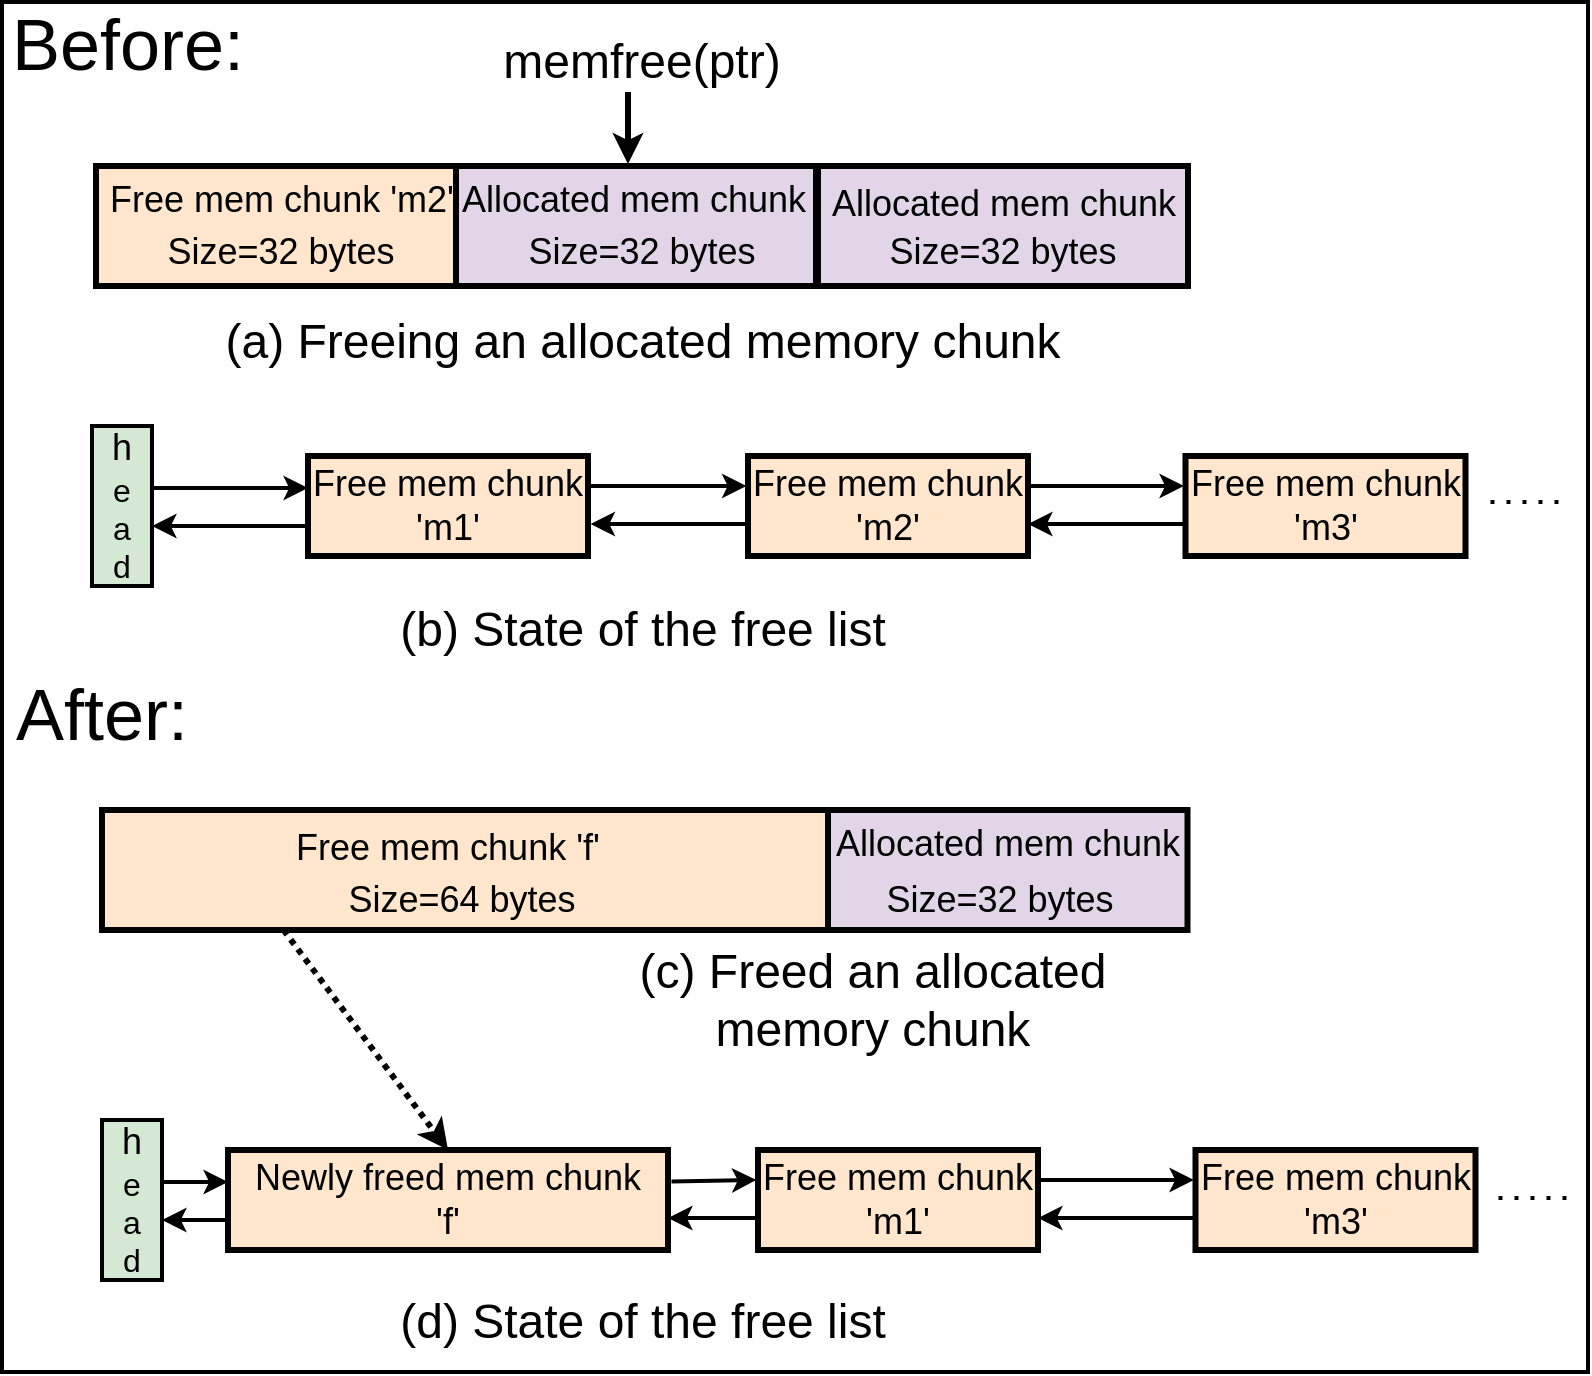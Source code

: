 <mxfile version="21.6.8" type="device">
  <diagram name="Page-1" id="aGrNsAUD6rLRG3-fpc4p">
    <mxGraphModel dx="1367" dy="795" grid="1" gridSize="10" guides="1" tooltips="1" connect="1" arrows="1" fold="1" page="1" pageScale="1" pageWidth="850" pageHeight="1100" math="0" shadow="0">
      <root>
        <mxCell id="0" />
        <mxCell id="1" parent="0" />
        <mxCell id="BCES9_YM25XMKJDbY9a6-1" value="" style="rounded=0;whiteSpace=wrap;html=1;fillColor=none;strokeWidth=2;" parent="1" vertex="1">
          <mxGeometry x="7" y="35" width="793" height="685" as="geometry" />
        </mxCell>
        <mxCell id="Dw3qF6tHwgRVVZFkppPR-285" value="&lt;font style=&quot;font-size: 36px;&quot;&gt;Before:&lt;/font&gt;" style="text;html=1;strokeColor=none;fillColor=none;align=center;verticalAlign=middle;whiteSpace=wrap;rounded=0;" parent="1" vertex="1">
          <mxGeometry x="40" y="41" width="60" height="30" as="geometry" />
        </mxCell>
        <mxCell id="Dw3qF6tHwgRVVZFkppPR-287" value="&lt;font style=&quot;font-size: 36px;&quot;&gt;After:&lt;/font&gt;" style="text;html=1;strokeColor=none;fillColor=none;align=center;verticalAlign=middle;whiteSpace=wrap;rounded=0;" parent="1" vertex="1">
          <mxGeometry x="27" y="375.5" width="60" height="30" as="geometry" />
        </mxCell>
        <mxCell id="Dw3qF6tHwgRVVZFkppPR-300" value="" style="rounded=0;whiteSpace=wrap;html=1;strokeWidth=3;fillColor=#e1d5e7;strokeColor=default;" parent="1" vertex="1">
          <mxGeometry x="419.75" y="439" width="180" height="60" as="geometry" />
        </mxCell>
        <mxCell id="Dw3qF6tHwgRVVZFkppPR-318" value="" style="rounded=0;whiteSpace=wrap;html=1;strokeWidth=3;fillColor=#ffe6cc;strokeColor=default;" parent="1" vertex="1">
          <mxGeometry x="57" y="439" width="363" height="60" as="geometry" />
        </mxCell>
        <mxCell id="Dw3qF6tHwgRVVZFkppPR-319" value="&lt;font style=&quot;font-size: 18px;&quot;&gt;Size=64 bytes&lt;br&gt;&lt;/font&gt;" style="text;html=1;strokeColor=none;fillColor=none;align=center;verticalAlign=middle;whiteSpace=wrap;rounded=0;" parent="1" vertex="1">
          <mxGeometry x="175.25" y="469" width="124" height="30" as="geometry" />
        </mxCell>
        <mxCell id="Dw3qF6tHwgRVVZFkppPR-320" value="&lt;font style=&quot;font-size: 18px;&quot;&gt;Free mem chunk&lt;/font&gt;&lt;font style=&quot;font-size: 18px;&quot;&gt; &#39;f&#39;&lt;/font&gt;" style="text;html=1;strokeColor=none;fillColor=none;align=center;verticalAlign=middle;whiteSpace=wrap;rounded=0;" parent="1" vertex="1">
          <mxGeometry x="125.25" y="445" width="209.5" height="26" as="geometry" />
        </mxCell>
        <mxCell id="Dw3qF6tHwgRVVZFkppPR-330" value="" style="rounded=0;whiteSpace=wrap;html=1;strokeWidth=3;fillColor=#ffe6cc;strokeColor=default;" parent="1" vertex="1">
          <mxGeometry x="54" y="117" width="180" height="60" as="geometry" />
        </mxCell>
        <mxCell id="Dw3qF6tHwgRVVZFkppPR-332" value="&lt;font style=&quot;font-size: 18px;&quot;&gt;&lt;font style=&quot;font-size: 18px;&quot;&gt;Size=32 bytes&lt;br&gt;&lt;/font&gt;&lt;/font&gt;" style="text;html=1;strokeColor=none;fillColor=none;align=center;verticalAlign=middle;whiteSpace=wrap;rounded=0;" parent="1" vertex="1">
          <mxGeometry x="77.25" y="145" width="139" height="30" as="geometry" />
        </mxCell>
        <mxCell id="Dw3qF6tHwgRVVZFkppPR-344" value="" style="rounded=0;whiteSpace=wrap;html=1;strokeWidth=3;fillColor=#e1d5e7;" parent="1" vertex="1">
          <mxGeometry x="234" y="117" width="180" height="60" as="geometry" />
        </mxCell>
        <mxCell id="Dw3qF6tHwgRVVZFkppPR-346" value="&lt;font style=&quot;font-size: 18px;&quot;&gt;Allocated mem chunk&lt;/font&gt;" style="text;html=1;strokeColor=none;fillColor=none;align=center;verticalAlign=middle;whiteSpace=wrap;rounded=0;" parent="1" vertex="1">
          <mxGeometry x="217.5" y="121" width="209.5" height="26" as="geometry" />
        </mxCell>
        <mxCell id="Dw3qF6tHwgRVVZFkppPR-347" value="" style="rounded=0;whiteSpace=wrap;html=1;strokeWidth=3;fillColor=#e1d5e7;strokeColor=default;" parent="1" vertex="1">
          <mxGeometry x="415" y="117" width="185" height="60" as="geometry" />
        </mxCell>
        <mxCell id="Dw3qF6tHwgRVVZFkppPR-350" value="&lt;font style=&quot;font-size: 18px;&quot;&gt;Free mem chunk &#39;m2&#39;&lt;br&gt;&lt;/font&gt;" style="text;html=1;strokeColor=none;fillColor=none;align=center;verticalAlign=middle;whiteSpace=wrap;rounded=0;" parent="1" vertex="1">
          <mxGeometry x="42" y="121" width="209.5" height="26" as="geometry" />
        </mxCell>
        <mxCell id="Dw3qF6tHwgRVVZFkppPR-353" value="&lt;font style=&quot;font-size: 24px;&quot;&gt;memfree(ptr)&lt;/font&gt;" style="text;html=1;strokeColor=none;fillColor=none;align=center;verticalAlign=middle;whiteSpace=wrap;rounded=0;" parent="1" vertex="1">
          <mxGeometry x="297" y="50" width="60" height="30" as="geometry" />
        </mxCell>
        <mxCell id="Dw3qF6tHwgRVVZFkppPR-354" value="" style="endArrow=classic;html=1;rounded=0;strokeWidth=3;" parent="1" edge="1">
          <mxGeometry width="50" height="50" relative="1" as="geometry">
            <mxPoint x="320" y="80" as="sourcePoint" />
            <mxPoint x="320" y="116" as="targetPoint" />
          </mxGeometry>
        </mxCell>
        <mxCell id="OtuHEoPXtZiCcEz_uXgd-1" value="&lt;div&gt;&lt;font style=&quot;font-size: 18px;&quot;&gt;h&lt;/font&gt;&lt;/div&gt;&lt;div&gt;&lt;font size=&quot;3&quot;&gt;e&lt;/font&gt;&lt;/div&gt;&lt;div&gt;&lt;font size=&quot;3&quot;&gt;a&lt;/font&gt;&lt;/div&gt;&lt;div&gt;&lt;font size=&quot;3&quot;&gt;d&lt;br&gt;&lt;/font&gt;&lt;/div&gt;" style="rounded=0;whiteSpace=wrap;html=1;strokeWidth=2;fillColor=#d5e8d4;strokeColor=default;" parent="1" vertex="1">
          <mxGeometry x="52" y="247" width="30" height="80" as="geometry" />
        </mxCell>
        <mxCell id="OtuHEoPXtZiCcEz_uXgd-2" value="" style="endArrow=classic;html=1;rounded=0;exitX=1;exitY=0.5;exitDx=0;exitDy=0;strokeWidth=2;" parent="1" edge="1">
          <mxGeometry width="50" height="50" relative="1" as="geometry">
            <mxPoint x="82" y="278" as="sourcePoint" />
            <mxPoint x="160" y="278" as="targetPoint" />
          </mxGeometry>
        </mxCell>
        <mxCell id="OtuHEoPXtZiCcEz_uXgd-3" value="&lt;div&gt;&lt;font style=&quot;font-size: 18px;&quot;&gt;Free mem chunk &lt;br&gt;&lt;/font&gt;&lt;/div&gt;&lt;div&gt;&lt;font style=&quot;font-size: 18px;&quot;&gt;&#39;m1&#39;&lt;/font&gt;&lt;/div&gt;" style="rounded=0;whiteSpace=wrap;html=1;strokeWidth=3;fillColor=#ffe6cc;strokeColor=default;" parent="1" vertex="1">
          <mxGeometry x="160" y="262" width="140" height="50" as="geometry" />
        </mxCell>
        <mxCell id="OtuHEoPXtZiCcEz_uXgd-5" value="" style="endArrow=classic;html=1;rounded=0;exitX=1;exitY=0.5;exitDx=0;exitDy=0;strokeWidth=2;" parent="1" edge="1">
          <mxGeometry width="50" height="50" relative="1" as="geometry">
            <mxPoint x="160" y="297" as="sourcePoint" />
            <mxPoint x="82" y="297" as="targetPoint" />
          </mxGeometry>
        </mxCell>
        <mxCell id="OtuHEoPXtZiCcEz_uXgd-6" value="" style="endArrow=classic;html=1;rounded=0;exitX=1;exitY=0.5;exitDx=0;exitDy=0;strokeWidth=2;" parent="1" edge="1">
          <mxGeometry width="50" height="50" relative="1" as="geometry">
            <mxPoint x="301.25" y="277" as="sourcePoint" />
            <mxPoint x="379.25" y="277" as="targetPoint" />
          </mxGeometry>
        </mxCell>
        <mxCell id="OtuHEoPXtZiCcEz_uXgd-7" value="" style="endArrow=classic;html=1;rounded=0;exitX=1;exitY=0.5;exitDx=0;exitDy=0;strokeWidth=2;" parent="1" edge="1">
          <mxGeometry width="50" height="50" relative="1" as="geometry">
            <mxPoint x="379.25" y="296" as="sourcePoint" />
            <mxPoint x="301.25" y="296" as="targetPoint" />
          </mxGeometry>
        </mxCell>
        <mxCell id="OtuHEoPXtZiCcEz_uXgd-8" value="" style="endArrow=none;dashed=1;html=1;dashPattern=1 3;strokeWidth=2;rounded=0;" parent="1" edge="1">
          <mxGeometry width="50" height="50" relative="1" as="geometry">
            <mxPoint x="755.25" y="633" as="sourcePoint" />
            <mxPoint x="795" y="633" as="targetPoint" />
          </mxGeometry>
        </mxCell>
        <mxCell id="OtuHEoPXtZiCcEz_uXgd-9" value="&lt;font style=&quot;font-size: 24px;&quot;&gt;(a) Freeing an allocated memory chunk&lt;/font&gt;" style="text;html=1;strokeColor=none;fillColor=none;align=center;verticalAlign=middle;whiteSpace=wrap;rounded=0;" parent="1" vertex="1">
          <mxGeometry x="101.5" y="190" width="451" height="30" as="geometry" />
        </mxCell>
        <mxCell id="OtuHEoPXtZiCcEz_uXgd-11" value="&lt;font style=&quot;font-size: 18px;&quot;&gt;&lt;font style=&quot;font-size: 18px;&quot;&gt;Size=32 bytes&lt;br&gt;&lt;/font&gt;&lt;/font&gt;" style="text;html=1;strokeColor=none;fillColor=none;align=center;verticalAlign=middle;whiteSpace=wrap;rounded=0;" parent="1" vertex="1">
          <mxGeometry x="242" y="145" width="170" height="30" as="geometry" />
        </mxCell>
        <mxCell id="OtuHEoPXtZiCcEz_uXgd-12" value="&lt;font style=&quot;font-size: 18px;&quot;&gt;&lt;font style=&quot;font-size: 18px;&quot;&gt;Size=32 bytes&lt;br&gt;&lt;/font&gt;&lt;/font&gt;" style="text;html=1;strokeColor=none;fillColor=none;align=center;verticalAlign=middle;whiteSpace=wrap;rounded=0;" parent="1" vertex="1">
          <mxGeometry x="435" y="145" width="145" height="30" as="geometry" />
        </mxCell>
        <mxCell id="OtuHEoPXtZiCcEz_uXgd-13" value="&lt;div&gt;&lt;font style=&quot;font-size: 18px;&quot;&gt;h&lt;/font&gt;&lt;/div&gt;&lt;div&gt;&lt;font size=&quot;3&quot;&gt;e&lt;/font&gt;&lt;/div&gt;&lt;div&gt;&lt;font size=&quot;3&quot;&gt;a&lt;/font&gt;&lt;/div&gt;&lt;div&gt;&lt;font size=&quot;3&quot;&gt;d&lt;br&gt;&lt;/font&gt;&lt;/div&gt;" style="rounded=0;whiteSpace=wrap;html=1;strokeWidth=2;fillColor=#d5e8d4;strokeColor=default;" parent="1" vertex="1">
          <mxGeometry x="57" y="594" width="30" height="80" as="geometry" />
        </mxCell>
        <mxCell id="OtuHEoPXtZiCcEz_uXgd-14" value="" style="endArrow=classic;html=1;rounded=0;exitX=1;exitY=0.5;exitDx=0;exitDy=0;strokeWidth=2;" parent="1" edge="1">
          <mxGeometry width="50" height="50" relative="1" as="geometry">
            <mxPoint x="87" y="625" as="sourcePoint" />
            <mxPoint x="120" y="625" as="targetPoint" />
          </mxGeometry>
        </mxCell>
        <mxCell id="OtuHEoPXtZiCcEz_uXgd-17" value="" style="endArrow=classic;html=1;rounded=0;strokeWidth=2;" parent="1" edge="1">
          <mxGeometry width="50" height="50" relative="1" as="geometry">
            <mxPoint x="120" y="644" as="sourcePoint" />
            <mxPoint x="87" y="644" as="targetPoint" />
          </mxGeometry>
        </mxCell>
        <mxCell id="OtuHEoPXtZiCcEz_uXgd-21" value="&lt;div&gt;&lt;font style=&quot;font-size: 18px;&quot;&gt;Free mem chunk &lt;br&gt;&lt;/font&gt;&lt;/div&gt;&lt;div&gt;&lt;font style=&quot;font-size: 18px;&quot;&gt;&#39;m2&#39;&lt;/font&gt;&lt;/div&gt;" style="rounded=0;whiteSpace=wrap;html=1;strokeWidth=3;fillColor=#ffe6cc;strokeColor=default;" parent="1" vertex="1">
          <mxGeometry x="380" y="262" width="140" height="50" as="geometry" />
        </mxCell>
        <mxCell id="OtuHEoPXtZiCcEz_uXgd-22" value="&lt;div&gt;&lt;font style=&quot;font-size: 18px;&quot;&gt;Newly freed mem chunk &lt;br&gt;&lt;/font&gt;&lt;/div&gt;&lt;font style=&quot;font-size: 18px;&quot;&gt;&#39;f&#39;&lt;/font&gt;" style="rounded=0;whiteSpace=wrap;html=1;strokeWidth=3;fillColor=#ffe6cc;strokeColor=default;" parent="1" vertex="1">
          <mxGeometry x="120" y="609" width="220" height="50" as="geometry" />
        </mxCell>
        <mxCell id="OtuHEoPXtZiCcEz_uXgd-23" value="" style="endArrow=classic;html=1;rounded=0;strokeWidth=2;exitX=1.008;exitY=0.316;exitDx=0;exitDy=0;exitPerimeter=0;" parent="1" source="OtuHEoPXtZiCcEz_uXgd-22" edge="1">
          <mxGeometry width="50" height="50" relative="1" as="geometry">
            <mxPoint x="350" y="624" as="sourcePoint" />
            <mxPoint x="384.25" y="624" as="targetPoint" />
          </mxGeometry>
        </mxCell>
        <mxCell id="OtuHEoPXtZiCcEz_uXgd-24" value="" style="endArrow=classic;html=1;rounded=0;exitX=1;exitY=0.5;exitDx=0;exitDy=0;strokeWidth=2;" parent="1" edge="1">
          <mxGeometry width="50" height="50" relative="1" as="geometry">
            <mxPoint x="384.25" y="643" as="sourcePoint" />
            <mxPoint x="340" y="643" as="targetPoint" />
          </mxGeometry>
        </mxCell>
        <mxCell id="OtuHEoPXtZiCcEz_uXgd-26" value="&lt;div&gt;&lt;font style=&quot;font-size: 18px;&quot;&gt;Free mem chunk &lt;br&gt;&lt;/font&gt;&lt;/div&gt;&lt;div&gt;&lt;font style=&quot;font-size: 18px;&quot;&gt;&#39;m1&#39;&lt;/font&gt;&lt;/div&gt;" style="rounded=0;whiteSpace=wrap;html=1;strokeWidth=3;fillColor=#ffe6cc;strokeColor=default;" parent="1" vertex="1">
          <mxGeometry x="385" y="609" width="140" height="50" as="geometry" />
        </mxCell>
        <mxCell id="OtuHEoPXtZiCcEz_uXgd-27" value="" style="endArrow=classic;html=1;rounded=0;exitX=1;exitY=0.5;exitDx=0;exitDy=0;strokeWidth=2;" parent="1" edge="1">
          <mxGeometry width="50" height="50" relative="1" as="geometry">
            <mxPoint x="525" y="624" as="sourcePoint" />
            <mxPoint x="603" y="624" as="targetPoint" />
          </mxGeometry>
        </mxCell>
        <mxCell id="OtuHEoPXtZiCcEz_uXgd-28" value="" style="endArrow=classic;html=1;rounded=0;exitX=1;exitY=0.5;exitDx=0;exitDy=0;strokeWidth=2;" parent="1" edge="1">
          <mxGeometry width="50" height="50" relative="1" as="geometry">
            <mxPoint x="603" y="643" as="sourcePoint" />
            <mxPoint x="525" y="643" as="targetPoint" />
          </mxGeometry>
        </mxCell>
        <mxCell id="OtuHEoPXtZiCcEz_uXgd-29" value="&lt;div&gt;&lt;font style=&quot;font-size: 18px;&quot;&gt;Free mem chunk &lt;br&gt;&lt;/font&gt;&lt;/div&gt;&lt;div&gt;&lt;font style=&quot;font-size: 18px;&quot;&gt;&#39;m3&#39;&lt;/font&gt;&lt;/div&gt;" style="rounded=0;whiteSpace=wrap;html=1;strokeWidth=3;fillColor=#ffe6cc;strokeColor=default;" parent="1" vertex="1">
          <mxGeometry x="603.75" y="609" width="140" height="50" as="geometry" />
        </mxCell>
        <mxCell id="OtuHEoPXtZiCcEz_uXgd-32" value="" style="endArrow=classic;html=1;rounded=0;strokeWidth=3;entryX=0.5;entryY=0;entryDx=0;entryDy=0;exitX=0.25;exitY=1;exitDx=0;exitDy=0;dashed=1;dashPattern=1 1;" parent="1" source="Dw3qF6tHwgRVVZFkppPR-318" target="OtuHEoPXtZiCcEz_uXgd-22" edge="1">
          <mxGeometry width="50" height="50" relative="1" as="geometry">
            <mxPoint x="320" y="509" as="sourcePoint" />
            <mxPoint x="240" y="579" as="targetPoint" />
          </mxGeometry>
        </mxCell>
        <mxCell id="OtuHEoPXtZiCcEz_uXgd-37" value="&lt;font style=&quot;font-size: 24px;&quot;&gt;(b) State of the free list&lt;/font&gt;" style="text;html=1;strokeColor=none;fillColor=none;align=center;verticalAlign=middle;whiteSpace=wrap;rounded=0;" parent="1" vertex="1">
          <mxGeometry x="101.5" y="334" width="451" height="30" as="geometry" />
        </mxCell>
        <mxCell id="OtuHEoPXtZiCcEz_uXgd-38" value="&lt;div&gt;&lt;font style=&quot;font-size: 24px;&quot;&gt;(c) Freed an allocated &lt;br&gt;&lt;/font&gt;&lt;/div&gt;&lt;div&gt;&lt;font style=&quot;font-size: 24px;&quot;&gt;memory chunk&lt;/font&gt;&lt;/div&gt;" style="text;html=1;strokeColor=none;fillColor=none;align=center;verticalAlign=middle;whiteSpace=wrap;rounded=0;" parent="1" vertex="1">
          <mxGeometry x="320" y="519" width="245" height="30" as="geometry" />
        </mxCell>
        <mxCell id="OtuHEoPXtZiCcEz_uXgd-39" value="&lt;font style=&quot;font-size: 24px;&quot;&gt;(d) State of the free list&lt;/font&gt;" style="text;html=1;strokeColor=none;fillColor=none;align=center;verticalAlign=middle;whiteSpace=wrap;rounded=0;" parent="1" vertex="1">
          <mxGeometry x="101.5" y="680" width="451" height="30" as="geometry" />
        </mxCell>
        <mxCell id="OtuHEoPXtZiCcEz_uXgd-42" value="" style="endArrow=classic;html=1;rounded=0;exitX=1;exitY=0.5;exitDx=0;exitDy=0;strokeWidth=2;" parent="1" edge="1">
          <mxGeometry width="50" height="50" relative="1" as="geometry">
            <mxPoint x="520" y="277" as="sourcePoint" />
            <mxPoint x="598" y="277" as="targetPoint" />
          </mxGeometry>
        </mxCell>
        <mxCell id="OtuHEoPXtZiCcEz_uXgd-43" value="" style="endArrow=classic;html=1;rounded=0;exitX=1;exitY=0.5;exitDx=0;exitDy=0;strokeWidth=2;" parent="1" edge="1">
          <mxGeometry width="50" height="50" relative="1" as="geometry">
            <mxPoint x="598" y="296" as="sourcePoint" />
            <mxPoint x="520" y="296" as="targetPoint" />
          </mxGeometry>
        </mxCell>
        <mxCell id="OtuHEoPXtZiCcEz_uXgd-44" value="&lt;div&gt;&lt;font style=&quot;font-size: 18px;&quot;&gt;Free mem chunk &lt;br&gt;&lt;/font&gt;&lt;/div&gt;&lt;div&gt;&lt;font style=&quot;font-size: 18px;&quot;&gt;&#39;m3&#39;&lt;/font&gt;&lt;/div&gt;" style="rounded=0;whiteSpace=wrap;html=1;strokeWidth=3;fillColor=#ffe6cc;strokeColor=default;" parent="1" vertex="1">
          <mxGeometry x="598.75" y="262" width="140" height="50" as="geometry" />
        </mxCell>
        <mxCell id="OtuHEoPXtZiCcEz_uXgd-46" value="" style="endArrow=none;dashed=1;html=1;dashPattern=1 3;strokeWidth=2;rounded=0;" parent="1" edge="1">
          <mxGeometry width="50" height="50" relative="1" as="geometry">
            <mxPoint x="751.25" y="285" as="sourcePoint" />
            <mxPoint x="791" y="285" as="targetPoint" />
          </mxGeometry>
        </mxCell>
        <mxCell id="Dw3qF6tHwgRVVZFkppPR-331" value="&lt;div&gt;&lt;font style=&quot;font-size: 18px;&quot;&gt;Allocated mem chunk&lt;/font&gt;&lt;/div&gt;" style="text;html=1;strokeColor=none;fillColor=none;align=center;verticalAlign=middle;whiteSpace=wrap;rounded=0;" parent="1" vertex="1">
          <mxGeometry x="402.5" y="121" width="210" height="30" as="geometry" />
        </mxCell>
        <mxCell id="OtuHEoPXtZiCcEz_uXgd-47" value="&lt;div&gt;&lt;font style=&quot;font-size: 18px;&quot;&gt;Allocated mem chunk&lt;/font&gt;&lt;/div&gt;" style="text;html=1;strokeColor=none;fillColor=none;align=center;verticalAlign=middle;whiteSpace=wrap;rounded=0;" parent="1" vertex="1">
          <mxGeometry x="404.75" y="441" width="210" height="30" as="geometry" />
        </mxCell>
        <mxCell id="OtuHEoPXtZiCcEz_uXgd-48" value="&lt;font style=&quot;font-size: 18px;&quot;&gt;Size=32 bytes&lt;br&gt;&lt;/font&gt;" style="text;html=1;strokeColor=none;fillColor=none;align=center;verticalAlign=middle;whiteSpace=wrap;rounded=0;" parent="1" vertex="1">
          <mxGeometry x="441.75" y="469" width="128" height="30" as="geometry" />
        </mxCell>
      </root>
    </mxGraphModel>
  </diagram>
</mxfile>
